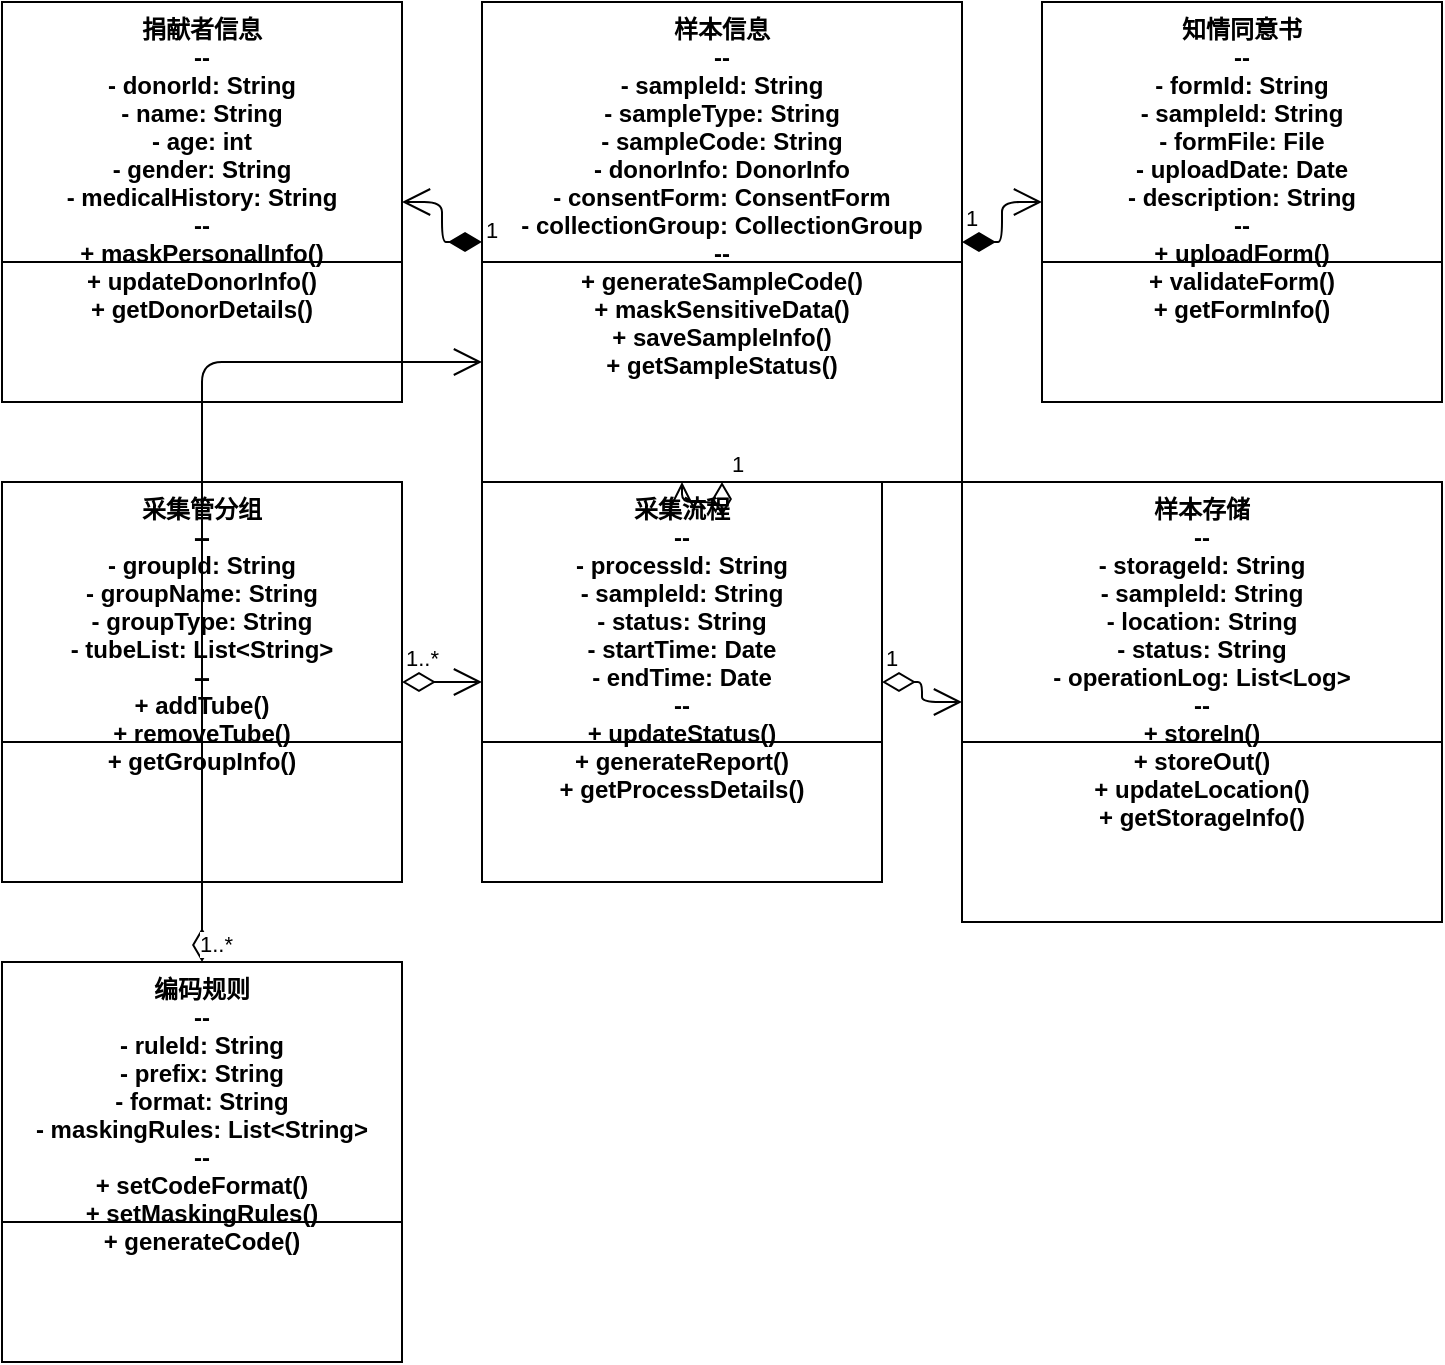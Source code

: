 <mxfile>
    <diagram id="sample-class-diagram" name="样本信息管理系统类图">
        <mxGraphModel dx="1166" dy="706" grid="1" gridSize="10" guides="1" tooltips="1" connect="1" arrows="1" fold="1" page="1" pageScale="1" pageWidth="827" pageHeight="1169" math="0" shadow="0">
            <root>
                <mxCell id="0"/>
                <mxCell id="1" parent="0"/>
                
                <!-- 样本信息类 -->
                <mxCell id="SampleInfo" value="样本信息&#10;--&#10;- sampleId: String&#10;- sampleType: String&#10;- sampleCode: String&#10;- donorInfo: DonorInfo&#10;- consentForm: ConsentForm&#10;- collectionGroup: CollectionGroup&#10;--&#10;+ generateSampleCode()&#10;+ maskSensitiveData()&#10;+ saveSampleInfo()&#10;+ getSampleStatus()" style="swimlane;fontStyle=1;align=center;verticalAlign=top;childLayout=stackLayout;horizontal=1;startSize=130;horizontalStack=0;resizeParent=1;resizeParentMax=0;resizeLast=0;collapsible=1;marginBottom=0;" vertex="1" parent="1">
                    <mxGeometry x="280" y="40" width="240" height="240" as="geometry"/>
                </mxCell>

                <!-- 捐献者信息类 -->
                <mxCell id="DonorInfo" value="捐献者信息&#10;--&#10;- donorId: String&#10;- name: String&#10;- age: int&#10;- gender: String&#10;- medicalHistory: String&#10;--&#10;+ maskPersonalInfo()&#10;+ updateDonorInfo()&#10;+ getDonorDetails()" style="swimlane;fontStyle=1;align=center;verticalAlign=top;childLayout=stackLayout;horizontal=1;startSize=130;horizontalStack=0;resizeParent=1;resizeParentMax=0;resizeLast=0;collapsible=1;marginBottom=0;" vertex="1" parent="1">
                    <mxGeometry x="40" y="40" width="200" height="200" as="geometry"/>
                </mxCell>

                <!-- 知情同意书类 -->
                <mxCell id="ConsentForm" value="知情同意书&#10;--&#10;- formId: String&#10;- sampleId: String&#10;- formFile: File&#10;- uploadDate: Date&#10;- description: String&#10;--&#10;+ uploadForm()&#10;+ validateForm()&#10;+ getFormInfo()" style="swimlane;fontStyle=1;align=center;verticalAlign=top;childLayout=stackLayout;horizontal=1;startSize=130;horizontalStack=0;resizeParent=1;resizeParentMax=0;resizeLast=0;collapsible=1;marginBottom=0;" vertex="1" parent="1">
                    <mxGeometry x="560" y="40" width="200" height="200" as="geometry"/>
                </mxCell>

                <!-- 采集管分组类 -->
                <mxCell id="CollectionGroup" value="采集管分组&#10;--&#10;- groupId: String&#10;- groupName: String&#10;- groupType: String&#10;- tubeList: List&lt;String&gt;&#10;--&#10;+ addTube()&#10;+ removeTube()&#10;+ getGroupInfo()" style="swimlane;fontStyle=1;align=center;verticalAlign=top;childLayout=stackLayout;horizontal=1;startSize=130;horizontalStack=0;resizeParent=1;resizeParentMax=0;resizeLast=0;collapsible=1;marginBottom=0;" vertex="1" parent="1">
                    <mxGeometry x="40" y="280" width="200" height="200" as="geometry"/>
                </mxCell>

                <!-- 采集流程类 -->
                <mxCell id="CollectionProcess" value="采集流程&#10;--&#10;- processId: String&#10;- sampleId: String&#10;- status: String&#10;- startTime: Date&#10;- endTime: Date&#10;--&#10;+ updateStatus()&#10;+ generateReport()&#10;+ getProcessDetails()" style="swimlane;fontStyle=1;align=center;verticalAlign=top;childLayout=stackLayout;horizontal=1;startSize=130;horizontalStack=0;resizeParent=1;resizeParentMax=0;resizeLast=0;collapsible=1;marginBottom=0;" vertex="1" parent="1">
                    <mxGeometry x="280" y="280" width="200" height="200" as="geometry"/>
                </mxCell>

                <!-- 样本存储类 -->
                <mxCell id="SampleStorage" value="样本存储&#10;--&#10;- storageId: String&#10;- sampleId: String&#10;- location: String&#10;- status: String&#10;- operationLog: List&lt;Log&gt;&#10;--&#10;+ storeIn()&#10;+ storeOut()&#10;+ updateLocation()&#10;+ getStorageInfo()" style="swimlane;fontStyle=1;align=center;verticalAlign=top;childLayout=stackLayout;horizontal=1;startSize=130;horizontalStack=0;resizeParent=1;resizeParentMax=0;resizeLast=0;collapsible=1;marginBottom=0;" vertex="1" parent="1">
                    <mxGeometry x="520" y="280" width="240" height="220" as="geometry"/>
                </mxCell>

                <!-- 编码规则类 -->
                <mxCell id="CodeRule" value="编码规则&#10;--&#10;- ruleId: String&#10;- prefix: String&#10;- format: String&#10;- maskingRules: List&lt;String&gt;&#10;--&#10;+ setCodeFormat()&#10;+ setMaskingRules()&#10;+ generateCode()" style="swimlane;fontStyle=1;align=center;verticalAlign=top;childLayout=stackLayout;horizontal=1;startSize=130;horizontalStack=0;resizeParent=1;resizeParentMax=0;resizeLast=0;collapsible=1;marginBottom=0;" vertex="1" parent="1">
                    <mxGeometry x="40" y="520" width="200" height="200" as="geometry"/>
                </mxCell>

                <!-- 关系线 -->
                <!-- 样本信息与捐献者信息 -->
                <mxCell id="rel1" value="1" style="endArrow=open;html=1;endSize=12;startArrow=diamondThin;startSize=14;startFill=1;edgeStyle=orthogonalEdgeStyle;align=left;verticalAlign=bottom;exitX=0;exitY=0.5;exitDx=0;exitDy=0;entryX=1;entryY=0.5;entryDx=0;entryDy=0;" edge="1" parent="1" source="SampleInfo" target="DonorInfo">
                    <mxGeometry x="-1" y="3" relative="1" as="geometry"/>
                </mxCell>

                <!-- 样本信息与知情同意书 -->
                <mxCell id="rel2" value="1" style="endArrow=open;html=1;endSize=12;startArrow=diamondThin;startSize=14;startFill=1;edgeStyle=orthogonalEdgeStyle;align=left;verticalAlign=bottom;exitX=1;exitY=0.5;exitDx=0;exitDy=0;entryX=0;entryY=0.5;entryDx=0;entryDy=0;" edge="1" parent="1" source="SampleInfo" target="ConsentForm">
                    <mxGeometry x="-1" y="3" relative="1" as="geometry"/>
                </mxCell>

                <!-- 样本信息与采集管分组 -->
                <mxCell id="rel3" value="1" style="endArrow=open;html=1;endSize=12;startArrow=diamondThin;startSize=14;startFill=0;edgeStyle=orthogonalEdgeStyle;align=left;verticalAlign=bottom;exitX=0.5;exitY=1;exitDx=0;exitDy=0;entryX=0.5;entryY=0;entryDx=0;entryDy=0;" edge="1" parent="1" source="SampleInfo" target="CollectionProcess">
                    <mxGeometry x="-1" y="3" relative="1" as="geometry"/>
                </mxCell>

                <!-- 采集管分组与采集流程 -->
                <mxCell id="rel4" value="1..*" style="endArrow=open;html=1;endSize=12;startArrow=diamondThin;startSize=14;startFill=0;edgeStyle=orthogonalEdgeStyle;align=left;verticalAlign=bottom;exitX=1;exitY=0.5;exitDx=0;exitDy=0;entryX=0;entryY=0.5;entryDx=0;entryDy=0;" edge="1" parent="1" source="CollectionGroup" target="CollectionProcess">
                    <mxGeometry x="-1" y="3" relative="1" as="geometry"/>
                </mxCell>

                <!-- 采集流程与样本存储 -->
                <mxCell id="rel5" value="1" style="endArrow=open;html=1;endSize=12;startArrow=diamondThin;startSize=14;startFill=0;edgeStyle=orthogonalEdgeStyle;align=left;verticalAlign=bottom;exitX=1;exitY=0.5;exitDx=0;exitDy=0;entryX=0;entryY=0.5;entryDx=0;entryDy=0;" edge="1" parent="1" source="CollectionProcess" target="SampleStorage">
                    <mxGeometry x="-1" y="3" relative="1" as="geometry"/>
                </mxCell>

                <!-- 编码规则与样本信息 -->
                <mxCell id="rel6" value="1..*" style="endArrow=open;html=1;endSize=12;startArrow=diamondThin;startSize=14;startFill=0;edgeStyle=orthogonalEdgeStyle;align=left;verticalAlign=bottom;exitX=0.5;exitY=0;exitDx=0;exitDy=0;entryX=0;entryY=0.75;entryDx=0;entryDy=0;" edge="1" parent="1" source="CodeRule" target="SampleInfo">
                    <mxGeometry x="-1" y="3" relative="1" as="geometry"/>
                </mxCell>

            </root>
        </mxGraphModel>
    </diagram>
</mxfile>